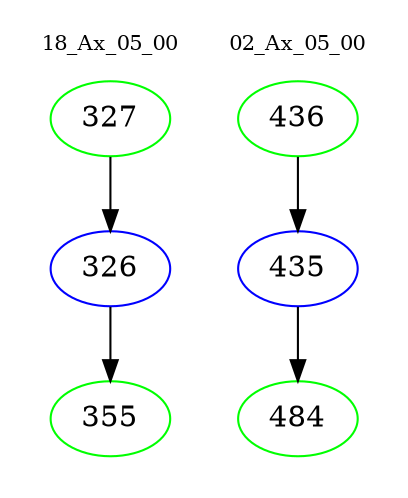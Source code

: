 digraph{
subgraph cluster_0 {
color = white
label = "18_Ax_05_00";
fontsize=10;
T0_327 [label="327", color="green"]
T0_327 -> T0_326 [color="black"]
T0_326 [label="326", color="blue"]
T0_326 -> T0_355 [color="black"]
T0_355 [label="355", color="green"]
}
subgraph cluster_1 {
color = white
label = "02_Ax_05_00";
fontsize=10;
T1_436 [label="436", color="green"]
T1_436 -> T1_435 [color="black"]
T1_435 [label="435", color="blue"]
T1_435 -> T1_484 [color="black"]
T1_484 [label="484", color="green"]
}
}
